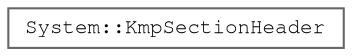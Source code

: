 digraph "Graphical Class Hierarchy"
{
 // LATEX_PDF_SIZE
  bgcolor="transparent";
  edge [fontname=FreeMono,fontsize=10,labelfontname=FreeMono,labelfontsize=10];
  node [fontname=FreeMono,fontsize=10,shape=box,height=0.2,width=0.4];
  rankdir="LR";
  Node0 [label="System::KmpSectionHeader",height=0.2,width=0.4,color="grey40", fillcolor="white", style="filled",URL="$struct_system_1_1_kmp_section_header.html",tooltip=" "];
}
